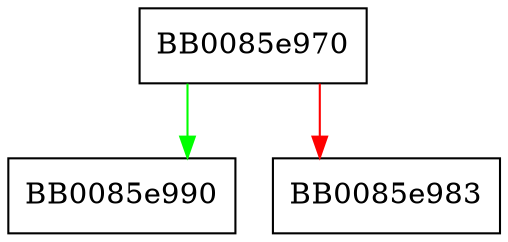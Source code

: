 digraph ossl_err_load_CMP_strings {
  node [shape="box"];
  graph [splines=ortho];
  BB0085e970 -> BB0085e990 [color="green"];
  BB0085e970 -> BB0085e983 [color="red"];
}